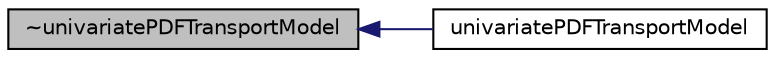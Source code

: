 digraph "~univariatePDFTransportModel"
{
  bgcolor="transparent";
  edge [fontname="Helvetica",fontsize="10",labelfontname="Helvetica",labelfontsize="10"];
  node [fontname="Helvetica",fontsize="10",shape=record];
  rankdir="LR";
  Node1 [label="~univariatePDFTransportModel",height=0.2,width=0.4,color="black", fillcolor="grey75", style="filled", fontcolor="black"];
  Node1 -> Node2 [dir="back",color="midnightblue",fontsize="10",style="solid",fontname="Helvetica"];
  Node2 [label="univariatePDFTransportModel",height=0.2,width=0.4,color="black",URL="$a00072.html#ac76f0af150281544efbb317164c0075e",tooltip="Construct from components. "];
}
